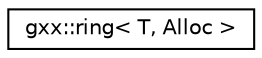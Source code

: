 digraph "Graphical Class Hierarchy"
{
  edge [fontname="Helvetica",fontsize="10",labelfontname="Helvetica",labelfontsize="10"];
  node [fontname="Helvetica",fontsize="10",shape=record];
  rankdir="LR";
  Node1 [label="gxx::ring\< T, Alloc \>",height=0.2,width=0.4,color="black", fillcolor="white", style="filled",URL="$classgxx_1_1ring.html"];
}
